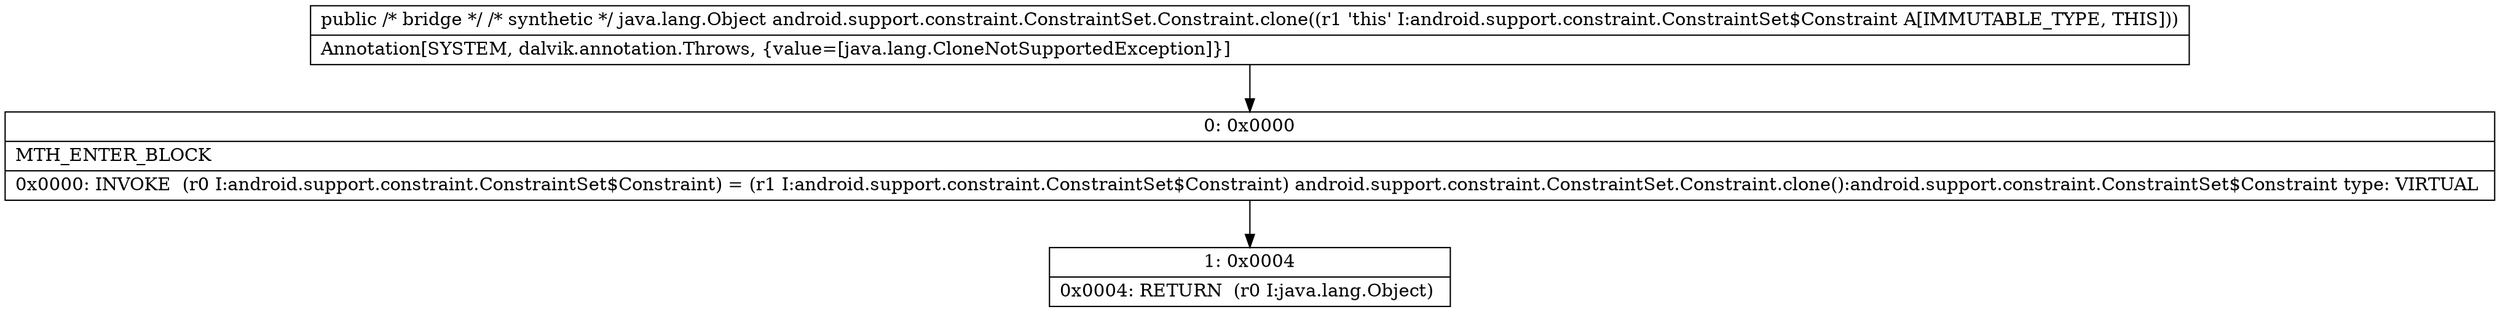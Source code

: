 digraph "CFG forandroid.support.constraint.ConstraintSet.Constraint.clone()Ljava\/lang\/Object;" {
Node_0 [shape=record,label="{0\:\ 0x0000|MTH_ENTER_BLOCK\l|0x0000: INVOKE  (r0 I:android.support.constraint.ConstraintSet$Constraint) = (r1 I:android.support.constraint.ConstraintSet$Constraint) android.support.constraint.ConstraintSet.Constraint.clone():android.support.constraint.ConstraintSet$Constraint type: VIRTUAL \l}"];
Node_1 [shape=record,label="{1\:\ 0x0004|0x0004: RETURN  (r0 I:java.lang.Object) \l}"];
MethodNode[shape=record,label="{public \/* bridge *\/ \/* synthetic *\/ java.lang.Object android.support.constraint.ConstraintSet.Constraint.clone((r1 'this' I:android.support.constraint.ConstraintSet$Constraint A[IMMUTABLE_TYPE, THIS]))  | Annotation[SYSTEM, dalvik.annotation.Throws, \{value=[java.lang.CloneNotSupportedException]\}]\l}"];
MethodNode -> Node_0;
Node_0 -> Node_1;
}

